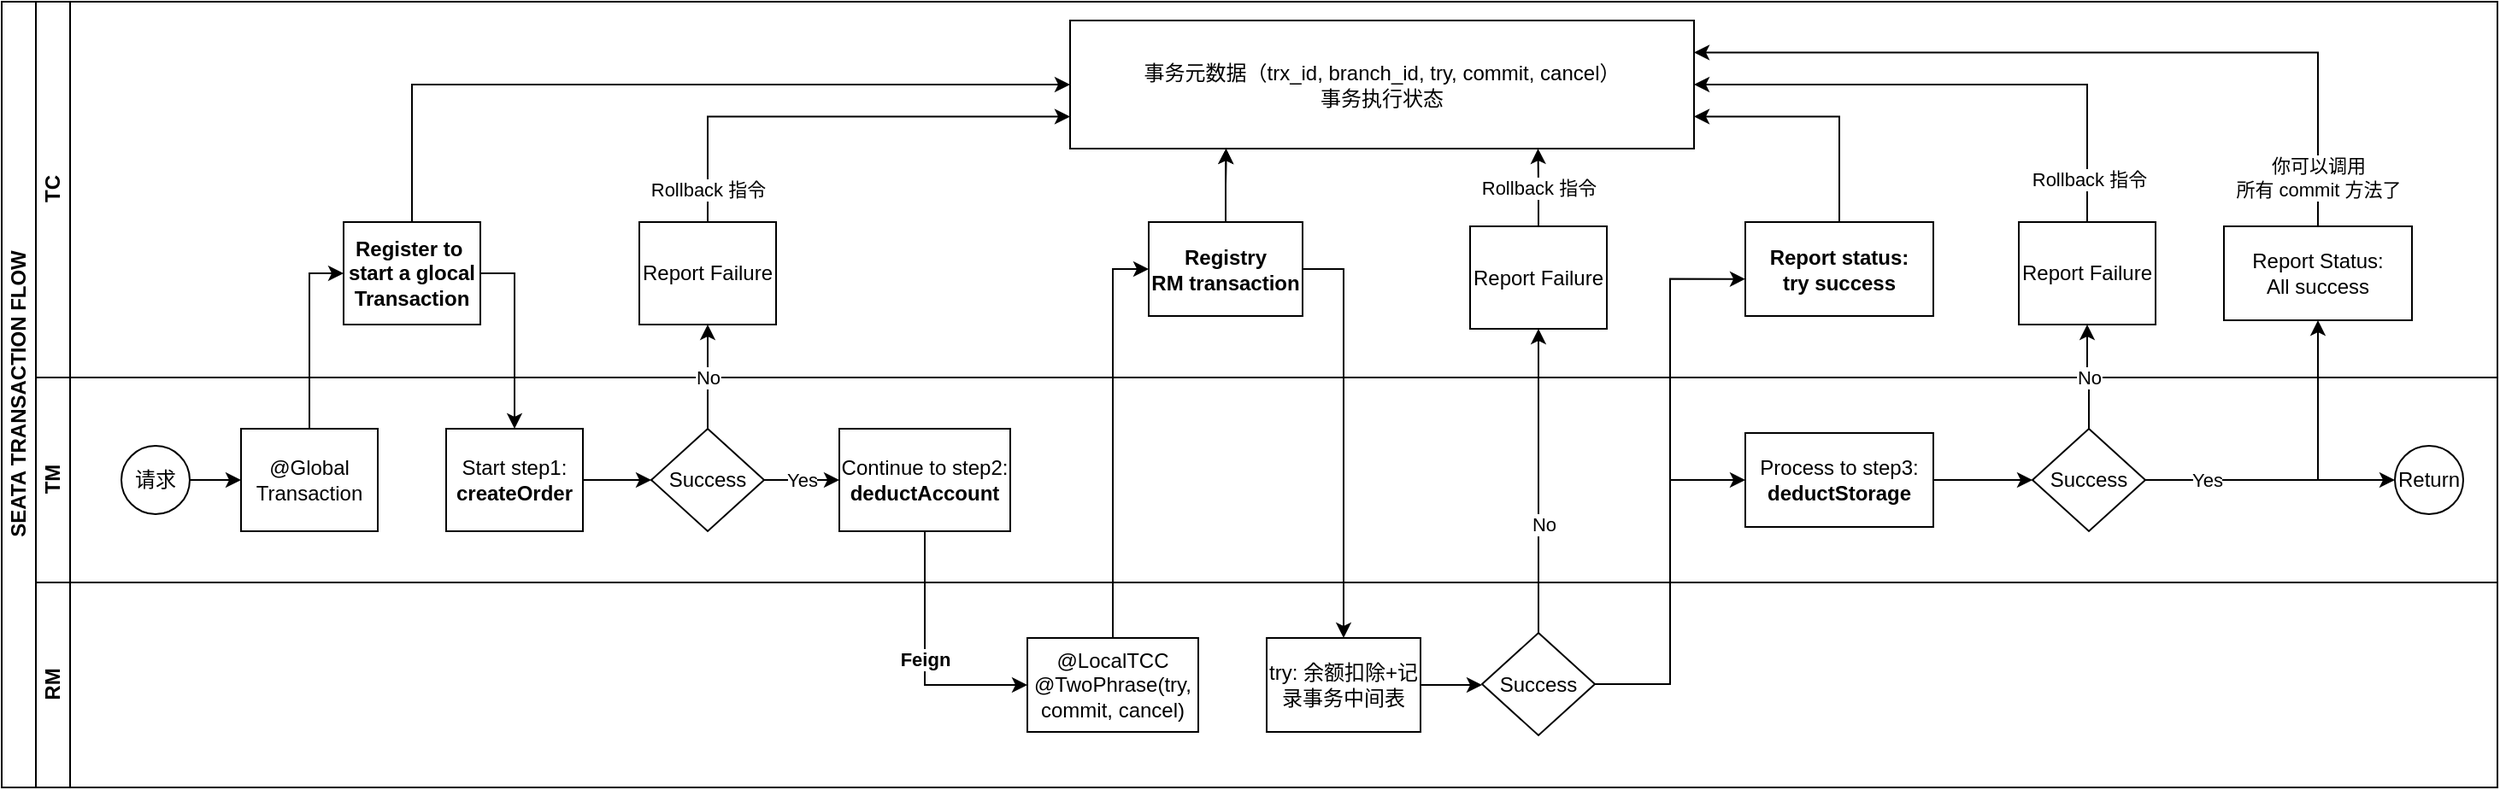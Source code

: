 <mxfile version="21.1.0" type="github">
  <diagram id="prtHgNgQTEPvFCAcTncT" name="Page-1">
    <mxGraphModel dx="1562" dy="837" grid="1" gridSize="10" guides="1" tooltips="1" connect="1" arrows="1" fold="1" page="1" pageScale="1" pageWidth="827" pageHeight="1169" math="0" shadow="0">
      <root>
        <mxCell id="0" />
        <mxCell id="1" parent="0" />
        <mxCell id="dNxyNK7c78bLwvsdeMH5-19" value="SEATA TRANSACTION FLOW" style="swimlane;html=1;childLayout=stackLayout;resizeParent=1;resizeParentMax=0;horizontal=0;startSize=20;horizontalStack=0;" parent="1" vertex="1">
          <mxGeometry x="20" y="40" width="1460" height="460" as="geometry" />
        </mxCell>
        <mxCell id="dNxyNK7c78bLwvsdeMH5-31" style="edgeStyle=orthogonalEdgeStyle;rounded=0;orthogonalLoop=1;jettySize=auto;html=1;endArrow=classic;endFill=1;exitX=0.5;exitY=0;exitDx=0;exitDy=0;entryX=0;entryY=0.5;entryDx=0;entryDy=0;" parent="dNxyNK7c78bLwvsdeMH5-19" source="dNxyNK7c78bLwvsdeMH5-26" target="dNxyNK7c78bLwvsdeMH5-24" edge="1">
          <mxGeometry relative="1" as="geometry" />
        </mxCell>
        <mxCell id="dNxyNK7c78bLwvsdeMH5-20" value="TC" style="swimlane;html=1;startSize=20;horizontal=0;" parent="dNxyNK7c78bLwvsdeMH5-19" vertex="1">
          <mxGeometry x="20" width="1440" height="220" as="geometry" />
        </mxCell>
        <mxCell id="d-oNC6kE6kxb4CZ7EZcE-3" style="edgeStyle=orthogonalEdgeStyle;rounded=0;orthogonalLoop=1;jettySize=auto;html=1;exitX=0.5;exitY=0;exitDx=0;exitDy=0;entryX=0.5;entryY=1;entryDx=0;entryDy=0;" edge="1" parent="dNxyNK7c78bLwvsdeMH5-20" source="dNxyNK7c78bLwvsdeMH5-24" target="d-oNC6kE6kxb4CZ7EZcE-2">
          <mxGeometry relative="1" as="geometry" />
        </mxCell>
        <mxCell id="dNxyNK7c78bLwvsdeMH5-24" value="Register to&amp;nbsp;&lt;br&gt;start a glocal&lt;br&gt;Transaction" style="rounded=0;whiteSpace=wrap;html=1;fontFamily=Helvetica;fontSize=12;fontColor=#000000;align=center;fontStyle=1" parent="dNxyNK7c78bLwvsdeMH5-20" vertex="1">
          <mxGeometry x="180" y="129" width="80" height="60" as="geometry" />
        </mxCell>
        <mxCell id="d-oNC6kE6kxb4CZ7EZcE-7" value="Rollback 指令" style="edgeStyle=orthogonalEdgeStyle;rounded=0;orthogonalLoop=1;jettySize=auto;html=1;exitX=0.5;exitY=0;exitDx=0;exitDy=0;entryX=0.75;entryY=1;entryDx=0;entryDy=0;" edge="1" parent="dNxyNK7c78bLwvsdeMH5-20" source="okEvWX8VrjNMSibzl_vv-24" target="d-oNC6kE6kxb4CZ7EZcE-2">
          <mxGeometry x="-0.861" relative="1" as="geometry">
            <mxPoint as="offset" />
          </mxGeometry>
        </mxCell>
        <mxCell id="okEvWX8VrjNMSibzl_vv-24" value="Report Failure" style="rounded=0;whiteSpace=wrap;html=1;fontFamily=Helvetica;fontSize=12;fontColor=#000000;align=center;" parent="dNxyNK7c78bLwvsdeMH5-20" vertex="1">
          <mxGeometry x="353" y="129" width="80" height="60" as="geometry" />
        </mxCell>
        <mxCell id="d-oNC6kE6kxb4CZ7EZcE-8" style="edgeStyle=orthogonalEdgeStyle;rounded=0;orthogonalLoop=1;jettySize=auto;html=1;exitX=0;exitY=0.5;exitDx=0;exitDy=0;entryX=1;entryY=0.75;entryDx=0;entryDy=0;" edge="1" parent="dNxyNK7c78bLwvsdeMH5-20" source="okEvWX8VrjNMSibzl_vv-32" target="d-oNC6kE6kxb4CZ7EZcE-2">
          <mxGeometry relative="1" as="geometry" />
        </mxCell>
        <mxCell id="d-oNC6kE6kxb4CZ7EZcE-10" style="edgeStyle=orthogonalEdgeStyle;rounded=0;orthogonalLoop=1;jettySize=auto;html=1;exitX=0;exitY=0.5;exitDx=0;exitDy=0;entryX=1;entryY=0.75;entryDx=0;entryDy=0;" edge="1" parent="dNxyNK7c78bLwvsdeMH5-20" source="okEvWX8VrjNMSibzl_vv-32" target="d-oNC6kE6kxb4CZ7EZcE-2">
          <mxGeometry relative="1" as="geometry" />
        </mxCell>
        <mxCell id="okEvWX8VrjNMSibzl_vv-32" value="Registry&lt;br&gt;RM transaction" style="rounded=0;whiteSpace=wrap;html=1;fontFamily=Helvetica;fontSize=12;fontColor=#000000;align=center;direction=south;fontStyle=1" parent="dNxyNK7c78bLwvsdeMH5-20" vertex="1">
          <mxGeometry x="651" y="129" width="90" height="55" as="geometry" />
        </mxCell>
        <mxCell id="d-oNC6kE6kxb4CZ7EZcE-14" style="edgeStyle=orthogonalEdgeStyle;rounded=0;orthogonalLoop=1;jettySize=auto;html=1;exitX=0;exitY=0.5;exitDx=0;exitDy=0;entryX=0.75;entryY=0;entryDx=0;entryDy=0;" edge="1" parent="dNxyNK7c78bLwvsdeMH5-20" source="okEvWX8VrjNMSibzl_vv-42" target="d-oNC6kE6kxb4CZ7EZcE-2">
          <mxGeometry relative="1" as="geometry" />
        </mxCell>
        <mxCell id="okEvWX8VrjNMSibzl_vv-42" value="Report status:&lt;br&gt;try success" style="rounded=0;whiteSpace=wrap;html=1;fontFamily=Helvetica;fontSize=12;fontColor=#000000;align=center;direction=south;fontStyle=1" parent="dNxyNK7c78bLwvsdeMH5-20" vertex="1">
          <mxGeometry x="1000" y="129" width="110" height="55" as="geometry" />
        </mxCell>
        <mxCell id="d-oNC6kE6kxb4CZ7EZcE-11" value="Rollback 指令" style="edgeStyle=orthogonalEdgeStyle;rounded=0;orthogonalLoop=1;jettySize=auto;html=1;exitX=0.5;exitY=0;exitDx=0;exitDy=0;entryX=1;entryY=0.25;entryDx=0;entryDy=0;" edge="1" parent="dNxyNK7c78bLwvsdeMH5-20" source="okEvWX8VrjNMSibzl_vv-50" target="d-oNC6kE6kxb4CZ7EZcE-2">
          <mxGeometry relative="1" as="geometry" />
        </mxCell>
        <mxCell id="okEvWX8VrjNMSibzl_vv-50" value="Report Failure" style="rounded=0;whiteSpace=wrap;html=1;fontFamily=Helvetica;fontSize=12;fontColor=#000000;align=center;" parent="dNxyNK7c78bLwvsdeMH5-20" vertex="1">
          <mxGeometry x="839" y="131.5" width="80" height="60" as="geometry" />
        </mxCell>
        <mxCell id="d-oNC6kE6kxb4CZ7EZcE-15" style="edgeStyle=orthogonalEdgeStyle;rounded=0;orthogonalLoop=1;jettySize=auto;html=1;exitX=0.5;exitY=0;exitDx=0;exitDy=0;entryX=0.5;entryY=0;entryDx=0;entryDy=0;" edge="1" parent="dNxyNK7c78bLwvsdeMH5-20" source="okEvWX8VrjNMSibzl_vv-53" target="d-oNC6kE6kxb4CZ7EZcE-2">
          <mxGeometry relative="1" as="geometry" />
        </mxCell>
        <mxCell id="d-oNC6kE6kxb4CZ7EZcE-17" value="Rollback 指令" style="edgeLabel;html=1;align=center;verticalAlign=middle;resizable=0;points=[];" vertex="1" connectable="0" parent="d-oNC6kE6kxb4CZ7EZcE-15">
          <mxGeometry x="-0.648" relative="1" as="geometry">
            <mxPoint x="1" y="29" as="offset" />
          </mxGeometry>
        </mxCell>
        <mxCell id="okEvWX8VrjNMSibzl_vv-53" value="Report Failure" style="rounded=0;whiteSpace=wrap;html=1;fontFamily=Helvetica;fontSize=12;fontColor=#000000;align=center;" parent="dNxyNK7c78bLwvsdeMH5-20" vertex="1">
          <mxGeometry x="1160" y="129" width="80" height="60" as="geometry" />
        </mxCell>
        <mxCell id="d-oNC6kE6kxb4CZ7EZcE-16" style="edgeStyle=orthogonalEdgeStyle;rounded=0;orthogonalLoop=1;jettySize=auto;html=1;exitX=0;exitY=0.5;exitDx=0;exitDy=0;entryX=0.25;entryY=0;entryDx=0;entryDy=0;" edge="1" parent="dNxyNK7c78bLwvsdeMH5-20" source="okEvWX8VrjNMSibzl_vv-63" target="d-oNC6kE6kxb4CZ7EZcE-2">
          <mxGeometry relative="1" as="geometry" />
        </mxCell>
        <mxCell id="d-oNC6kE6kxb4CZ7EZcE-23" value="你可以调用&lt;br&gt;所有 commit 方法了" style="edgeLabel;html=1;align=center;verticalAlign=middle;resizable=0;points=[];" vertex="1" connectable="0" parent="d-oNC6kE6kxb4CZ7EZcE-16">
          <mxGeometry x="-0.835" y="4" relative="1" as="geometry">
            <mxPoint x="4" y="10" as="offset" />
          </mxGeometry>
        </mxCell>
        <mxCell id="okEvWX8VrjNMSibzl_vv-63" value="Report Status:&lt;br&gt;All success" style="rounded=0;whiteSpace=wrap;html=1;fontFamily=Helvetica;fontSize=12;fontColor=#000000;align=center;direction=south;" parent="dNxyNK7c78bLwvsdeMH5-20" vertex="1">
          <mxGeometry x="1280" y="131.5" width="110" height="55" as="geometry" />
        </mxCell>
        <mxCell id="d-oNC6kE6kxb4CZ7EZcE-2" value="事务元数据（trx_id, branch_id, try, commit, cancel）&lt;br&gt;事务执行状态" style="rounded=0;whiteSpace=wrap;html=1;fontFamily=Helvetica;fontSize=12;fontColor=#000000;align=center;direction=south;" vertex="1" parent="dNxyNK7c78bLwvsdeMH5-20">
          <mxGeometry x="605" y="11" width="365" height="75" as="geometry" />
        </mxCell>
        <mxCell id="dNxyNK7c78bLwvsdeMH5-21" value="TM" style="swimlane;html=1;startSize=20;horizontal=0;" parent="dNxyNK7c78bLwvsdeMH5-19" vertex="1">
          <mxGeometry x="20" y="220" width="1440" height="120" as="geometry" />
        </mxCell>
        <mxCell id="dNxyNK7c78bLwvsdeMH5-26" value="@Global&lt;br&gt;Transaction" style="rounded=0;whiteSpace=wrap;html=1;fontFamily=Helvetica;fontSize=12;fontColor=#000000;align=center;" parent="dNxyNK7c78bLwvsdeMH5-21" vertex="1">
          <mxGeometry x="120" y="30" width="80" height="60" as="geometry" />
        </mxCell>
        <mxCell id="d-oNC6kE6kxb4CZ7EZcE-1" style="edgeStyle=orthogonalEdgeStyle;rounded=0;orthogonalLoop=1;jettySize=auto;html=1;exitX=1;exitY=0.5;exitDx=0;exitDy=0;entryX=0;entryY=0.5;entryDx=0;entryDy=0;" edge="1" parent="dNxyNK7c78bLwvsdeMH5-21" source="dNxyNK7c78bLwvsdeMH5-23" target="dNxyNK7c78bLwvsdeMH5-26">
          <mxGeometry relative="1" as="geometry" />
        </mxCell>
        <mxCell id="dNxyNK7c78bLwvsdeMH5-23" value="请求" style="ellipse;whiteSpace=wrap;html=1;" parent="dNxyNK7c78bLwvsdeMH5-21" vertex="1">
          <mxGeometry x="50" y="40" width="40" height="40" as="geometry" />
        </mxCell>
        <mxCell id="okEvWX8VrjNMSibzl_vv-6" style="edgeStyle=orthogonalEdgeStyle;rounded=0;orthogonalLoop=1;jettySize=auto;html=1;exitX=1;exitY=0.5;exitDx=0;exitDy=0;entryX=0;entryY=0.5;entryDx=0;entryDy=0;" parent="dNxyNK7c78bLwvsdeMH5-21" source="okEvWX8VrjNMSibzl_vv-4" target="dNxyNK7c78bLwvsdeMH5-36" edge="1">
          <mxGeometry relative="1" as="geometry" />
        </mxCell>
        <mxCell id="okEvWX8VrjNMSibzl_vv-4" value="Start step1:&lt;br&gt;&lt;b&gt;createOrder&lt;/b&gt;" style="rounded=0;whiteSpace=wrap;html=1;fontFamily=Helvetica;fontSize=12;fontColor=#000000;align=center;" parent="dNxyNK7c78bLwvsdeMH5-21" vertex="1">
          <mxGeometry x="240" y="30" width="80" height="60" as="geometry" />
        </mxCell>
        <mxCell id="okEvWX8VrjNMSibzl_vv-23" value="Yes" style="edgeStyle=orthogonalEdgeStyle;rounded=0;orthogonalLoop=1;jettySize=auto;html=1;exitX=1;exitY=0.5;exitDx=0;exitDy=0;entryX=0;entryY=0.5;entryDx=0;entryDy=0;" parent="dNxyNK7c78bLwvsdeMH5-21" source="dNxyNK7c78bLwvsdeMH5-36" target="okEvWX8VrjNMSibzl_vv-22" edge="1">
          <mxGeometry relative="1" as="geometry" />
        </mxCell>
        <mxCell id="dNxyNK7c78bLwvsdeMH5-36" value="Success" style="rhombus;whiteSpace=wrap;html=1;fontFamily=Helvetica;fontSize=12;fontColor=#000000;align=center;" parent="dNxyNK7c78bLwvsdeMH5-21" vertex="1">
          <mxGeometry x="360" y="30" width="66" height="60" as="geometry" />
        </mxCell>
        <mxCell id="okEvWX8VrjNMSibzl_vv-22" value="Continue to step2:&lt;br&gt;&lt;b&gt;deductAccount&lt;/b&gt;" style="rounded=0;whiteSpace=wrap;html=1;fontFamily=Helvetica;fontSize=12;fontColor=#000000;align=center;" parent="dNxyNK7c78bLwvsdeMH5-21" vertex="1">
          <mxGeometry x="470" y="30" width="100" height="60" as="geometry" />
        </mxCell>
        <mxCell id="okEvWX8VrjNMSibzl_vv-52" style="edgeStyle=orthogonalEdgeStyle;rounded=0;orthogonalLoop=1;jettySize=auto;html=1;exitX=0.5;exitY=0;exitDx=0;exitDy=0;entryX=0;entryY=0.5;entryDx=0;entryDy=0;" parent="dNxyNK7c78bLwvsdeMH5-21" source="okEvWX8VrjNMSibzl_vv-38" target="okEvWX8VrjNMSibzl_vv-51" edge="1">
          <mxGeometry relative="1" as="geometry" />
        </mxCell>
        <mxCell id="okEvWX8VrjNMSibzl_vv-38" value="Process to step3:&lt;br&gt;&lt;b&gt;deductStorage&lt;/b&gt;" style="rounded=0;whiteSpace=wrap;html=1;fontFamily=Helvetica;fontSize=12;fontColor=#000000;align=center;direction=south;" parent="dNxyNK7c78bLwvsdeMH5-21" vertex="1">
          <mxGeometry x="1000" y="32.5" width="110" height="55" as="geometry" />
        </mxCell>
        <mxCell id="d-oNC6kE6kxb4CZ7EZcE-21" style="edgeStyle=orthogonalEdgeStyle;rounded=0;orthogonalLoop=1;jettySize=auto;html=1;exitX=1;exitY=0.5;exitDx=0;exitDy=0;entryX=0;entryY=0.5;entryDx=0;entryDy=0;" edge="1" parent="dNxyNK7c78bLwvsdeMH5-21" source="okEvWX8VrjNMSibzl_vv-51" target="d-oNC6kE6kxb4CZ7EZcE-20">
          <mxGeometry relative="1" as="geometry" />
        </mxCell>
        <mxCell id="okEvWX8VrjNMSibzl_vv-51" value="Success" style="rhombus;whiteSpace=wrap;html=1;fontFamily=Helvetica;fontSize=12;fontColor=#000000;align=center;" parent="dNxyNK7c78bLwvsdeMH5-21" vertex="1">
          <mxGeometry x="1168" y="30" width="66" height="60" as="geometry" />
        </mxCell>
        <mxCell id="d-oNC6kE6kxb4CZ7EZcE-20" value="Return" style="ellipse;whiteSpace=wrap;html=1;" vertex="1" parent="dNxyNK7c78bLwvsdeMH5-21">
          <mxGeometry x="1380" y="40" width="40" height="40" as="geometry" />
        </mxCell>
        <mxCell id="okEvWX8VrjNMSibzl_vv-25" value="No" style="edgeStyle=orthogonalEdgeStyle;rounded=0;orthogonalLoop=1;jettySize=auto;html=1;exitX=0.5;exitY=0;exitDx=0;exitDy=0;entryX=0.5;entryY=1;entryDx=0;entryDy=0;" parent="dNxyNK7c78bLwvsdeMH5-19" source="dNxyNK7c78bLwvsdeMH5-36" target="okEvWX8VrjNMSibzl_vv-24" edge="1">
          <mxGeometry relative="1" as="geometry" />
        </mxCell>
        <mxCell id="okEvWX8VrjNMSibzl_vv-27" value="Feign" style="edgeStyle=orthogonalEdgeStyle;rounded=0;orthogonalLoop=1;jettySize=auto;html=1;exitX=0.5;exitY=1;exitDx=0;exitDy=0;entryX=0.5;entryY=1;entryDx=0;entryDy=0;fontStyle=1" parent="dNxyNK7c78bLwvsdeMH5-19" source="okEvWX8VrjNMSibzl_vv-22" target="okEvWX8VrjNMSibzl_vv-26" edge="1">
          <mxGeometry relative="1" as="geometry" />
        </mxCell>
        <mxCell id="okEvWX8VrjNMSibzl_vv-1" style="edgeStyle=orthogonalEdgeStyle;rounded=0;orthogonalLoop=1;jettySize=auto;html=1;exitX=1;exitY=0.5;exitDx=0;exitDy=0;entryX=0.5;entryY=0;entryDx=0;entryDy=0;" parent="dNxyNK7c78bLwvsdeMH5-19" source="dNxyNK7c78bLwvsdeMH5-24" target="okEvWX8VrjNMSibzl_vv-4" edge="1">
          <mxGeometry relative="1" as="geometry">
            <mxPoint x="260" y="60" as="targetPoint" />
          </mxGeometry>
        </mxCell>
        <mxCell id="okEvWX8VrjNMSibzl_vv-36" style="edgeStyle=orthogonalEdgeStyle;rounded=0;orthogonalLoop=1;jettySize=auto;html=1;exitX=0.5;exitY=0;exitDx=0;exitDy=0;entryX=0;entryY=0.5;entryDx=0;entryDy=0;" parent="dNxyNK7c78bLwvsdeMH5-19" source="okEvWX8VrjNMSibzl_vv-32" target="okEvWX8VrjNMSibzl_vv-37" edge="1">
          <mxGeometry relative="1" as="geometry">
            <mxPoint x="740" y="270" as="targetPoint" />
            <mxPoint x="740" y="92.5" as="sourcePoint" />
          </mxGeometry>
        </mxCell>
        <mxCell id="okEvWX8VrjNMSibzl_vv-39" style="edgeStyle=orthogonalEdgeStyle;rounded=0;orthogonalLoop=1;jettySize=auto;html=1;exitX=0;exitY=0.5;exitDx=0;exitDy=0;entryX=0.5;entryY=1;entryDx=0;entryDy=0;" parent="dNxyNK7c78bLwvsdeMH5-19" source="okEvWX8VrjNMSibzl_vv-26" target="okEvWX8VrjNMSibzl_vv-32" edge="1">
          <mxGeometry relative="1" as="geometry" />
        </mxCell>
        <mxCell id="okEvWX8VrjNMSibzl_vv-54" value="No" style="edgeStyle=orthogonalEdgeStyle;rounded=0;orthogonalLoop=1;jettySize=auto;html=1;exitX=0.5;exitY=0;exitDx=0;exitDy=0;entryX=0.5;entryY=1;entryDx=0;entryDy=0;" parent="dNxyNK7c78bLwvsdeMH5-19" source="okEvWX8VrjNMSibzl_vv-51" target="okEvWX8VrjNMSibzl_vv-53" edge="1">
          <mxGeometry relative="1" as="geometry" />
        </mxCell>
        <mxCell id="okEvWX8VrjNMSibzl_vv-64" style="edgeStyle=orthogonalEdgeStyle;rounded=0;orthogonalLoop=1;jettySize=auto;html=1;exitX=1;exitY=0.5;exitDx=0;exitDy=0;entryX=1;entryY=0.5;entryDx=0;entryDy=0;" parent="dNxyNK7c78bLwvsdeMH5-19" source="okEvWX8VrjNMSibzl_vv-51" target="okEvWX8VrjNMSibzl_vv-63" edge="1">
          <mxGeometry relative="1" as="geometry" />
        </mxCell>
        <mxCell id="d-oNC6kE6kxb4CZ7EZcE-22" value="Yes" style="edgeLabel;html=1;align=center;verticalAlign=middle;resizable=0;points=[];" vertex="1" connectable="0" parent="okEvWX8VrjNMSibzl_vv-64">
          <mxGeometry x="-0.628" relative="1" as="geometry">
            <mxPoint as="offset" />
          </mxGeometry>
        </mxCell>
        <mxCell id="okEvWX8VrjNMSibzl_vv-43" style="edgeStyle=orthogonalEdgeStyle;rounded=0;orthogonalLoop=1;jettySize=auto;html=1;exitX=0.5;exitY=0;exitDx=0;exitDy=0;entryX=0.5;entryY=1;entryDx=0;entryDy=0;" parent="dNxyNK7c78bLwvsdeMH5-19" source="okEvWX8VrjNMSibzl_vv-45" target="okEvWX8VrjNMSibzl_vv-50" edge="1">
          <mxGeometry relative="1" as="geometry">
            <mxPoint x="903" y="90" as="targetPoint" />
          </mxGeometry>
        </mxCell>
        <mxCell id="okEvWX8VrjNMSibzl_vv-47" value="No" style="edgeLabel;html=1;align=center;verticalAlign=middle;resizable=0;points=[];" parent="okEvWX8VrjNMSibzl_vv-43" vertex="1" connectable="0">
          <mxGeometry x="-0.286" y="-3" relative="1" as="geometry">
            <mxPoint as="offset" />
          </mxGeometry>
        </mxCell>
        <mxCell id="okEvWX8VrjNMSibzl_vv-65" style="edgeStyle=orthogonalEdgeStyle;rounded=0;orthogonalLoop=1;jettySize=auto;html=1;exitX=1;exitY=0.5;exitDx=0;exitDy=0;entryX=0.5;entryY=1;entryDx=0;entryDy=0;" parent="dNxyNK7c78bLwvsdeMH5-19" source="okEvWX8VrjNMSibzl_vv-45" target="okEvWX8VrjNMSibzl_vv-38" edge="1">
          <mxGeometry relative="1" as="geometry" />
        </mxCell>
        <mxCell id="okEvWX8VrjNMSibzl_vv-66" style="edgeStyle=orthogonalEdgeStyle;rounded=0;orthogonalLoop=1;jettySize=auto;html=1;exitX=1;exitY=0.5;exitDx=0;exitDy=0;entryX=0.606;entryY=1;entryDx=0;entryDy=0;entryPerimeter=0;" parent="dNxyNK7c78bLwvsdeMH5-19" source="okEvWX8VrjNMSibzl_vv-45" target="okEvWX8VrjNMSibzl_vv-42" edge="1">
          <mxGeometry relative="1" as="geometry" />
        </mxCell>
        <mxCell id="dNxyNK7c78bLwvsdeMH5-22" value="RM" style="swimlane;html=1;startSize=20;horizontal=0;" parent="dNxyNK7c78bLwvsdeMH5-19" vertex="1">
          <mxGeometry x="20" y="340" width="1440" height="120" as="geometry" />
        </mxCell>
        <mxCell id="okEvWX8VrjNMSibzl_vv-26" value="@LocalTCC&lt;br&gt;@TwoPhrase(try, commit, cancel)" style="rounded=0;whiteSpace=wrap;html=1;fontFamily=Helvetica;fontSize=12;fontColor=#000000;align=center;direction=south;" parent="dNxyNK7c78bLwvsdeMH5-22" vertex="1">
          <mxGeometry x="580" y="32.5" width="100" height="55" as="geometry" />
        </mxCell>
        <mxCell id="d-oNC6kE6kxb4CZ7EZcE-13" style="edgeStyle=orthogonalEdgeStyle;rounded=0;orthogonalLoop=1;jettySize=auto;html=1;exitX=0.5;exitY=0;exitDx=0;exitDy=0;entryX=0;entryY=0.5;entryDx=0;entryDy=0;" edge="1" parent="dNxyNK7c78bLwvsdeMH5-22" source="okEvWX8VrjNMSibzl_vv-37" target="okEvWX8VrjNMSibzl_vv-45">
          <mxGeometry relative="1" as="geometry" />
        </mxCell>
        <mxCell id="okEvWX8VrjNMSibzl_vv-37" value="try: 余额扣除+记录事务中间表" style="rounded=0;whiteSpace=wrap;html=1;fontFamily=Helvetica;fontSize=12;fontColor=#000000;align=center;direction=south;" parent="dNxyNK7c78bLwvsdeMH5-22" vertex="1">
          <mxGeometry x="720" y="32.5" width="90" height="55" as="geometry" />
        </mxCell>
        <mxCell id="okEvWX8VrjNMSibzl_vv-45" value="Success" style="rhombus;whiteSpace=wrap;html=1;fontFamily=Helvetica;fontSize=12;fontColor=#000000;align=center;" parent="dNxyNK7c78bLwvsdeMH5-22" vertex="1">
          <mxGeometry x="846" y="29.5" width="66" height="60" as="geometry" />
        </mxCell>
      </root>
    </mxGraphModel>
  </diagram>
</mxfile>
